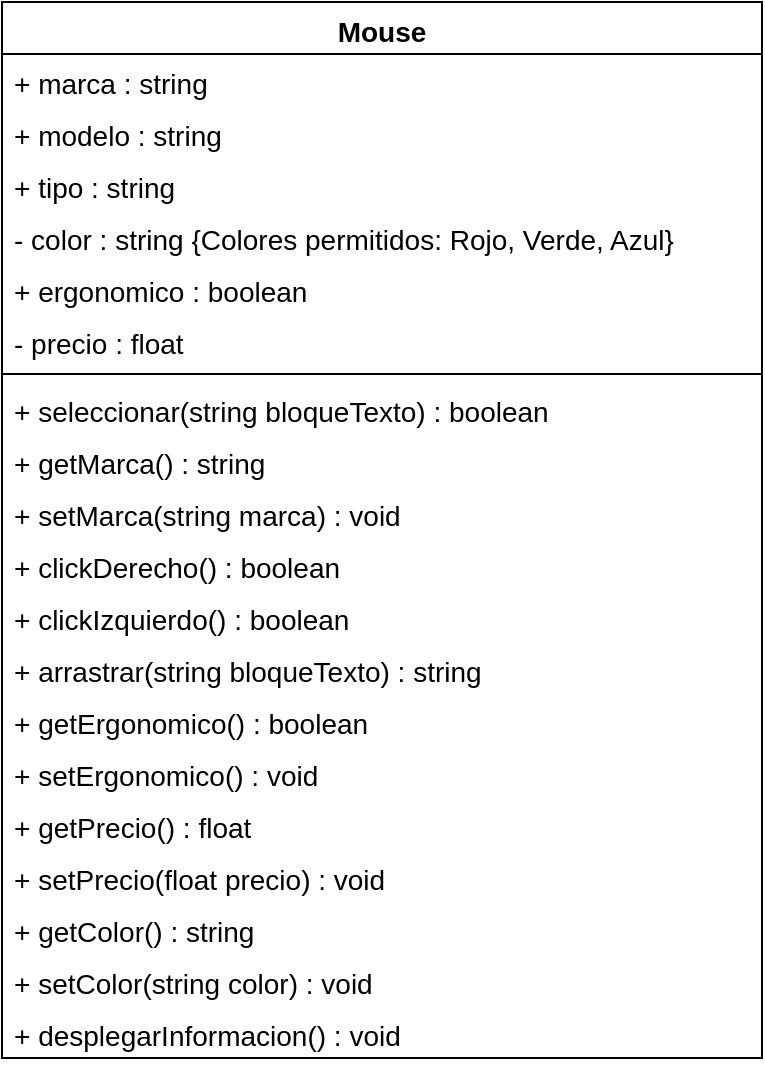 <mxfile version="20.8.16" type="device"><diagram id="3I0p2mTRq_sJxFSzwgRq" name="Page-1"><mxGraphModel dx="435" dy="515" grid="1" gridSize="10" guides="1" tooltips="1" connect="1" arrows="1" fold="1" page="1" pageScale="1" pageWidth="827" pageHeight="1169" math="0" shadow="0"><root><mxCell id="0"/><mxCell id="1" parent="0"/><mxCell id="d2mRjUpL5fEEVMCh5pt4-31" value="Mouse" style="swimlane;fontStyle=1;align=center;verticalAlign=top;childLayout=stackLayout;horizontal=1;startSize=26;horizontalStack=0;resizeParent=1;resizeParentMax=0;resizeLast=0;collapsible=1;marginBottom=0;fontSize=14;" parent="1" vertex="1"><mxGeometry x="224" y="40" width="380" height="528" as="geometry"/></mxCell><mxCell id="d2mRjUpL5fEEVMCh5pt4-32" value="+ marca : string" style="text;strokeColor=none;fillColor=none;align=left;verticalAlign=top;spacingLeft=4;spacingRight=4;overflow=hidden;rotatable=0;points=[[0,0.5],[1,0.5]];portConstraint=eastwest;fontSize=14;" parent="d2mRjUpL5fEEVMCh5pt4-31" vertex="1"><mxGeometry y="26" width="380" height="26" as="geometry"/></mxCell><mxCell id="d2mRjUpL5fEEVMCh5pt4-43" value="+ modelo : string" style="text;strokeColor=none;fillColor=none;align=left;verticalAlign=top;spacingLeft=4;spacingRight=4;overflow=hidden;rotatable=0;points=[[0,0.5],[1,0.5]];portConstraint=eastwest;fontSize=14;" parent="d2mRjUpL5fEEVMCh5pt4-31" vertex="1"><mxGeometry y="52" width="380" height="26" as="geometry"/></mxCell><mxCell id="d2mRjUpL5fEEVMCh5pt4-35" value="+ tipo : string" style="text;strokeColor=none;fillColor=none;align=left;verticalAlign=top;spacingLeft=4;spacingRight=4;overflow=hidden;rotatable=0;points=[[0,0.5],[1,0.5]];portConstraint=eastwest;fontSize=14;" parent="d2mRjUpL5fEEVMCh5pt4-31" vertex="1"><mxGeometry y="78" width="380" height="26" as="geometry"/></mxCell><mxCell id="d2mRjUpL5fEEVMCh5pt4-36" value="- color : string {Colores permitidos: Rojo, Verde, Azul}" style="text;strokeColor=none;fillColor=none;align=left;verticalAlign=top;spacingLeft=4;spacingRight=4;overflow=hidden;rotatable=0;points=[[0,0.5],[1,0.5]];portConstraint=eastwest;fontSize=14;" parent="d2mRjUpL5fEEVMCh5pt4-31" vertex="1"><mxGeometry y="104" width="380" height="26" as="geometry"/></mxCell><mxCell id="d2mRjUpL5fEEVMCh5pt4-37" value="+ ergonomico : boolean" style="text;strokeColor=none;fillColor=none;align=left;verticalAlign=top;spacingLeft=4;spacingRight=4;overflow=hidden;rotatable=0;points=[[0,0.5],[1,0.5]];portConstraint=eastwest;fontSize=14;" parent="d2mRjUpL5fEEVMCh5pt4-31" vertex="1"><mxGeometry y="130" width="380" height="26" as="geometry"/></mxCell><mxCell id="d2mRjUpL5fEEVMCh5pt4-41" value="- precio : float" style="text;strokeColor=none;fillColor=none;align=left;verticalAlign=top;spacingLeft=4;spacingRight=4;overflow=hidden;rotatable=0;points=[[0,0.5],[1,0.5]];portConstraint=eastwest;fontSize=14;" parent="d2mRjUpL5fEEVMCh5pt4-31" vertex="1"><mxGeometry y="156" width="380" height="26" as="geometry"/></mxCell><mxCell id="d2mRjUpL5fEEVMCh5pt4-33" value="" style="line;strokeWidth=1;fillColor=none;align=left;verticalAlign=middle;spacingTop=-1;spacingLeft=3;spacingRight=3;rotatable=0;labelPosition=right;points=[];portConstraint=eastwest;fontSize=14;" parent="d2mRjUpL5fEEVMCh5pt4-31" vertex="1"><mxGeometry y="182" width="380" height="8" as="geometry"/></mxCell><mxCell id="d2mRjUpL5fEEVMCh5pt4-34" value="+ seleccionar(string bloqueTexto) : boolean" style="text;strokeColor=none;fillColor=none;align=left;verticalAlign=top;spacingLeft=4;spacingRight=4;overflow=hidden;rotatable=0;points=[[0,0.5],[1,0.5]];portConstraint=eastwest;fontSize=14;" parent="d2mRjUpL5fEEVMCh5pt4-31" vertex="1"><mxGeometry y="190" width="380" height="26" as="geometry"/></mxCell><mxCell id="Ieo3qGV1CbOQSn6Dz0-I-5" value="+ getMarca() : string" style="text;strokeColor=none;fillColor=none;align=left;verticalAlign=top;spacingLeft=4;spacingRight=4;overflow=hidden;rotatable=0;points=[[0,0.5],[1,0.5]];portConstraint=eastwest;fontSize=14;" vertex="1" parent="d2mRjUpL5fEEVMCh5pt4-31"><mxGeometry y="216" width="380" height="26" as="geometry"/></mxCell><mxCell id="Ieo3qGV1CbOQSn6Dz0-I-6" value="+ setMarca(string marca) : void" style="text;strokeColor=none;fillColor=none;align=left;verticalAlign=top;spacingLeft=4;spacingRight=4;overflow=hidden;rotatable=0;points=[[0,0.5],[1,0.5]];portConstraint=eastwest;fontSize=14;" vertex="1" parent="d2mRjUpL5fEEVMCh5pt4-31"><mxGeometry y="242" width="380" height="26" as="geometry"/></mxCell><mxCell id="d2mRjUpL5fEEVMCh5pt4-38" value="+ clickDerecho() : boolean" style="text;strokeColor=none;fillColor=none;align=left;verticalAlign=top;spacingLeft=4;spacingRight=4;overflow=hidden;rotatable=0;points=[[0,0.5],[1,0.5]];portConstraint=eastwest;fontSize=14;" parent="d2mRjUpL5fEEVMCh5pt4-31" vertex="1"><mxGeometry y="268" width="380" height="26" as="geometry"/></mxCell><mxCell id="d2mRjUpL5fEEVMCh5pt4-39" value="+ clickIzquierdo() : boolean" style="text;strokeColor=none;fillColor=none;align=left;verticalAlign=top;spacingLeft=4;spacingRight=4;overflow=hidden;rotatable=0;points=[[0,0.5],[1,0.5]];portConstraint=eastwest;fontSize=14;" parent="d2mRjUpL5fEEVMCh5pt4-31" vertex="1"><mxGeometry y="294" width="380" height="26" as="geometry"/></mxCell><mxCell id="d2mRjUpL5fEEVMCh5pt4-42" value="+ arrastrar(string bloqueTexto) : string" style="text;strokeColor=none;fillColor=none;align=left;verticalAlign=top;spacingLeft=4;spacingRight=4;overflow=hidden;rotatable=0;points=[[0,0.5],[1,0.5]];portConstraint=eastwest;fontSize=14;" parent="d2mRjUpL5fEEVMCh5pt4-31" vertex="1"><mxGeometry y="320" width="380" height="26" as="geometry"/></mxCell><mxCell id="Ieo3qGV1CbOQSn6Dz0-I-3" value="+ getErgonomico() : boolean" style="text;strokeColor=none;fillColor=none;align=left;verticalAlign=top;spacingLeft=4;spacingRight=4;overflow=hidden;rotatable=0;points=[[0,0.5],[1,0.5]];portConstraint=eastwest;fontSize=14;" vertex="1" parent="d2mRjUpL5fEEVMCh5pt4-31"><mxGeometry y="346" width="380" height="26" as="geometry"/></mxCell><mxCell id="Ieo3qGV1CbOQSn6Dz0-I-4" value="+ setErgonomico() : void" style="text;strokeColor=none;fillColor=none;align=left;verticalAlign=top;spacingLeft=4;spacingRight=4;overflow=hidden;rotatable=0;points=[[0,0.5],[1,0.5]];portConstraint=eastwest;fontSize=14;" vertex="1" parent="d2mRjUpL5fEEVMCh5pt4-31"><mxGeometry y="372" width="380" height="26" as="geometry"/></mxCell><mxCell id="d2mRjUpL5fEEVMCh5pt4-44" value="+ getPrecio() : float" style="text;strokeColor=none;fillColor=none;align=left;verticalAlign=top;spacingLeft=4;spacingRight=4;overflow=hidden;rotatable=0;points=[[0,0.5],[1,0.5]];portConstraint=eastwest;fontSize=14;" parent="d2mRjUpL5fEEVMCh5pt4-31" vertex="1"><mxGeometry y="398" width="380" height="26" as="geometry"/></mxCell><mxCell id="d2mRjUpL5fEEVMCh5pt4-45" value="+ setPrecio(float precio) : void" style="text;strokeColor=none;fillColor=none;align=left;verticalAlign=top;spacingLeft=4;spacingRight=4;overflow=hidden;rotatable=0;points=[[0,0.5],[1,0.5]];portConstraint=eastwest;fontSize=14;" parent="d2mRjUpL5fEEVMCh5pt4-31" vertex="1"><mxGeometry y="424" width="380" height="26" as="geometry"/></mxCell><mxCell id="d2mRjUpL5fEEVMCh5pt4-46" value="+ getColor() : string" style="text;strokeColor=none;fillColor=none;align=left;verticalAlign=top;spacingLeft=4;spacingRight=4;overflow=hidden;rotatable=0;points=[[0,0.5],[1,0.5]];portConstraint=eastwest;fontSize=14;" parent="d2mRjUpL5fEEVMCh5pt4-31" vertex="1"><mxGeometry y="450" width="380" height="26" as="geometry"/></mxCell><mxCell id="d2mRjUpL5fEEVMCh5pt4-47" value="+ setColor(string color) : void" style="text;strokeColor=none;fillColor=none;align=left;verticalAlign=top;spacingLeft=4;spacingRight=4;overflow=hidden;rotatable=0;points=[[0,0.5],[1,0.5]];portConstraint=eastwest;fontSize=14;" parent="d2mRjUpL5fEEVMCh5pt4-31" vertex="1"><mxGeometry y="476" width="380" height="26" as="geometry"/></mxCell><mxCell id="mRydxMA_sjRoWrlnV-E4-1" value="+ desplegarInformacion() : void" style="text;strokeColor=none;fillColor=none;align=left;verticalAlign=top;spacingLeft=4;spacingRight=4;overflow=hidden;rotatable=0;points=[[0,0.5],[1,0.5]];portConstraint=eastwest;fontSize=14;" parent="d2mRjUpL5fEEVMCh5pt4-31" vertex="1"><mxGeometry y="502" width="380" height="26" as="geometry"/></mxCell></root></mxGraphModel></diagram></mxfile>